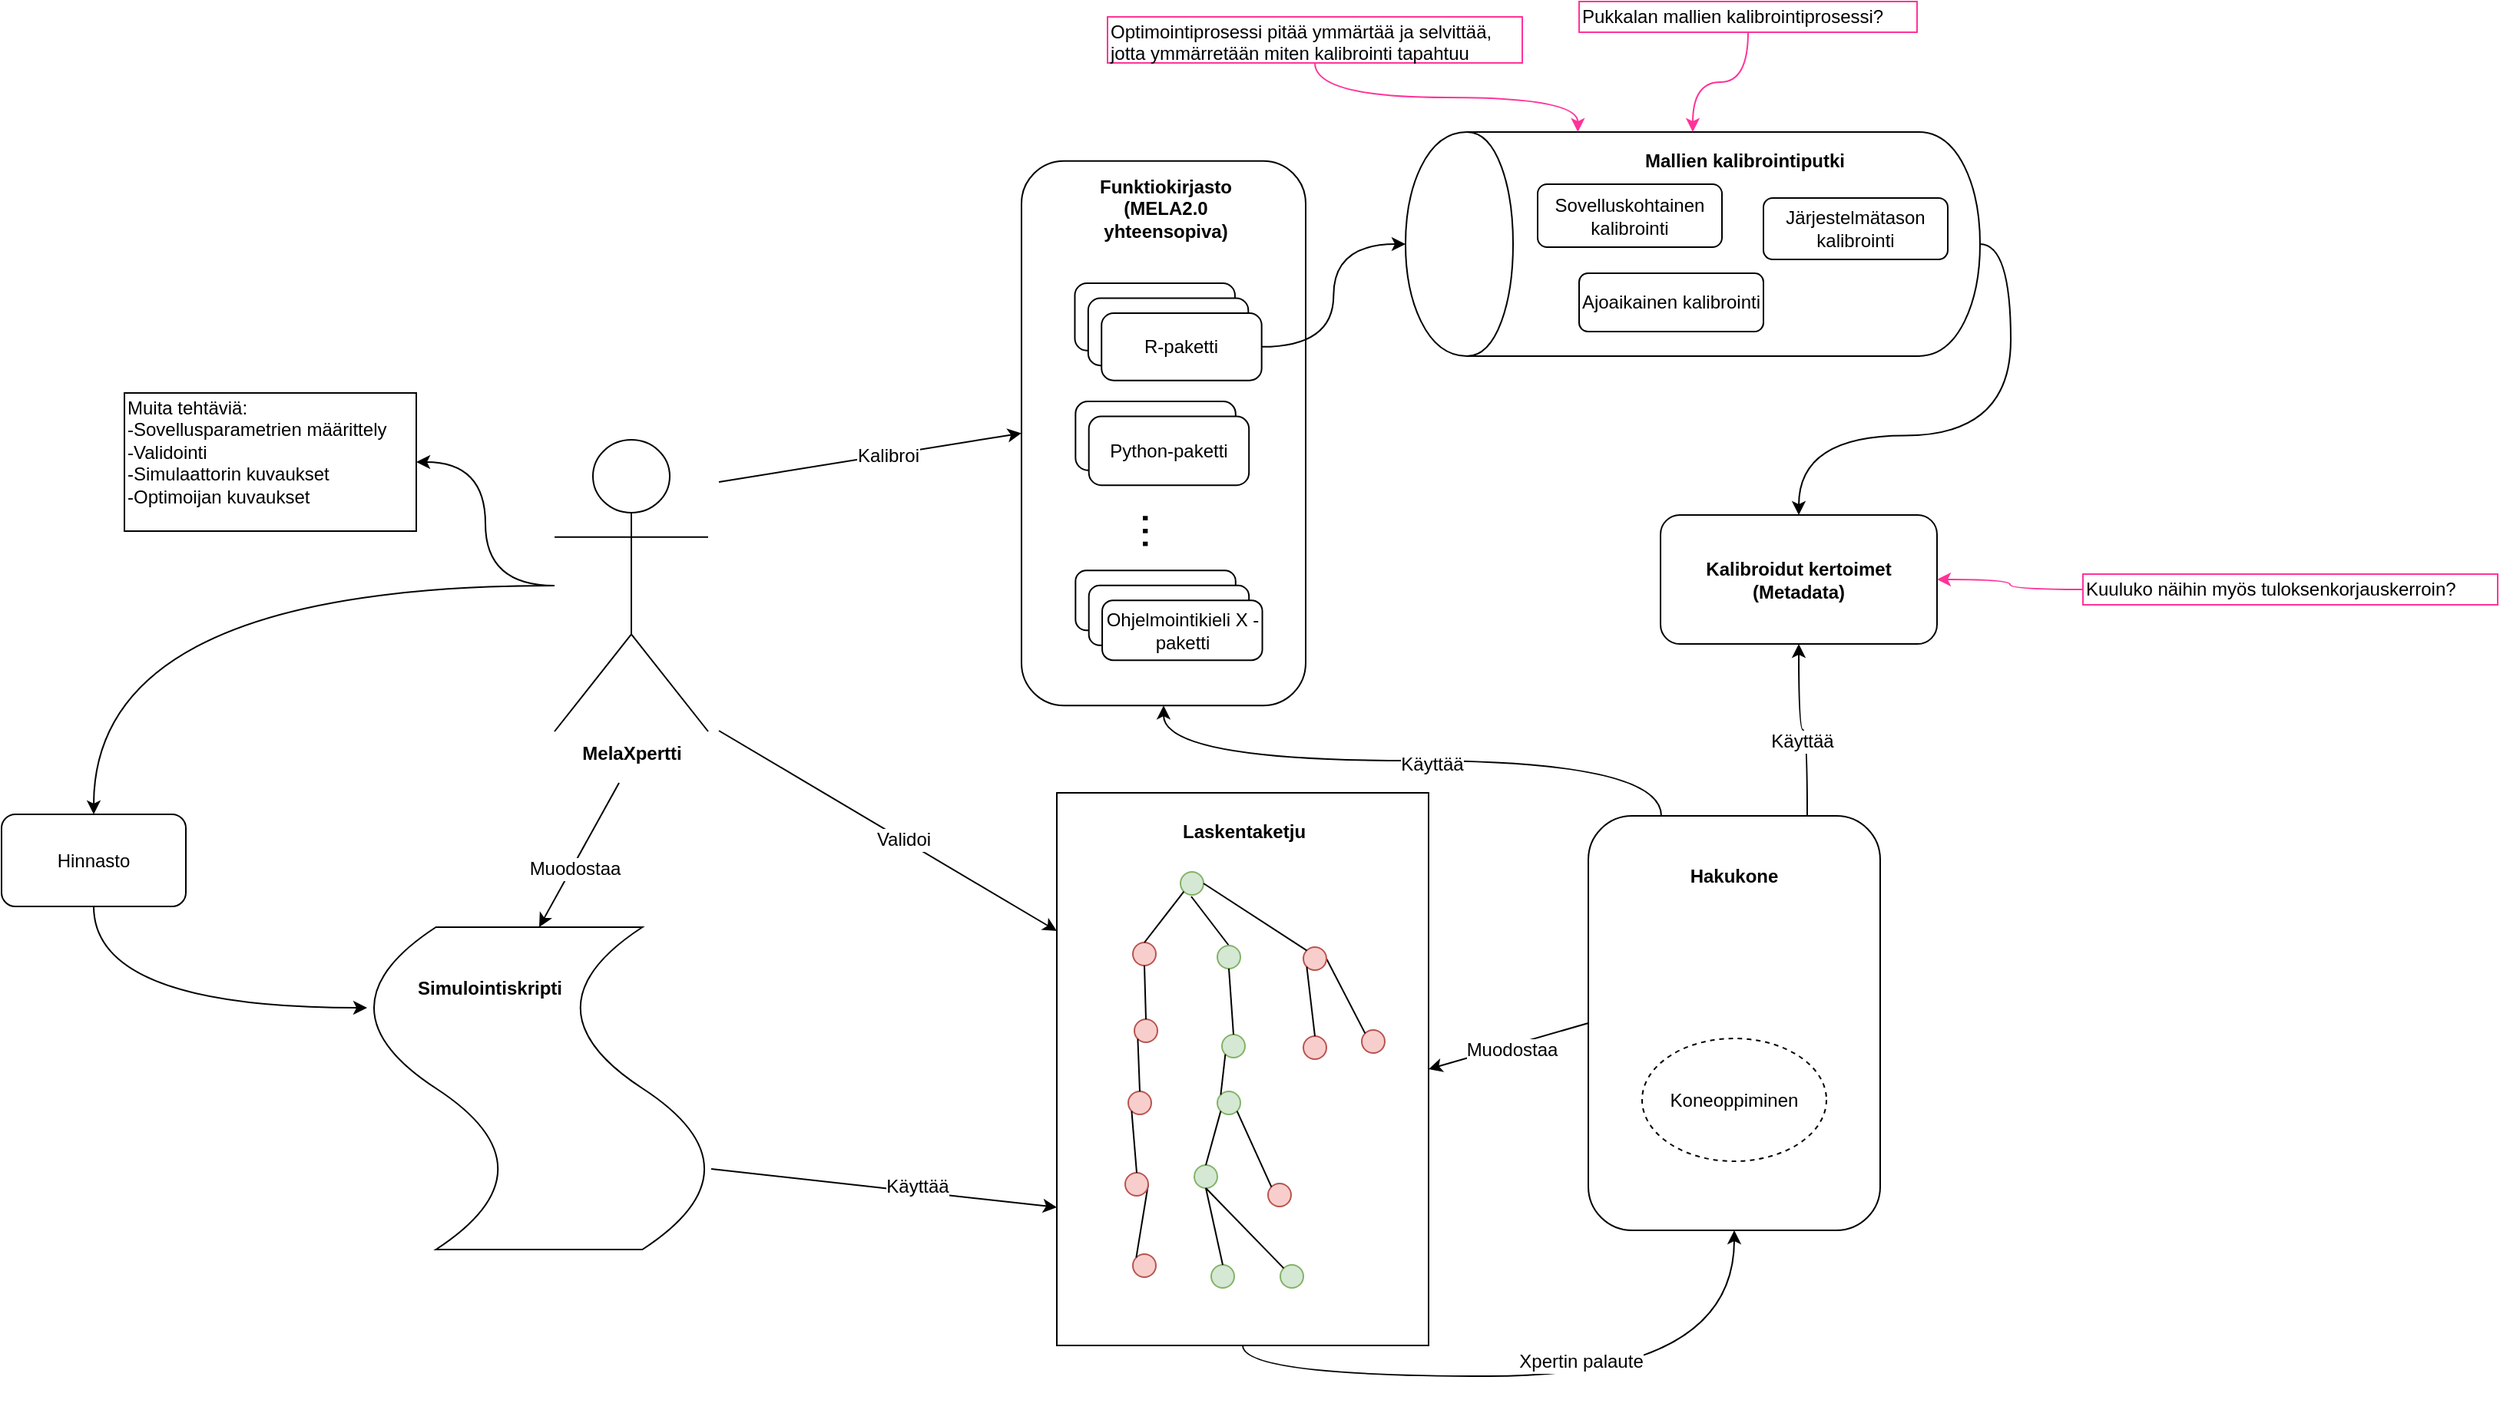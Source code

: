 <mxfile version="11.1.4"><diagram id="NhumwEL3sqTYYDqm3DOX" name="Page-1"><mxGraphModel dx="1422" dy="793" grid="1" gridSize="10" guides="1" tooltips="1" connect="1" arrows="1" fold="1" page="1" pageScale="1" pageWidth="827" pageHeight="1169" math="0" shadow="0"><root><mxCell id="0"/><mxCell id="1" parent="0"/><mxCell id="gty1YbFVAu8HQHUzo5GU-86" value="" style="group;fillColor=#ffffff;fontStyle=1" vertex="1" connectable="0" parent="1"><mxGeometry x="1590" y="1233.5" width="180" height="84" as="geometry"/></mxCell><mxCell id="gty1YbFVAu8HQHUzo5GU-87" value="&lt;div&gt;&lt;b&gt;Kalibroidut kertoimet&lt;/b&gt;&lt;/div&gt;&lt;div&gt;&lt;b&gt;(Metadata)&lt;br&gt;&lt;/b&gt;&lt;/div&gt;" style="rounded=1;whiteSpace=wrap;html=1;fillColor=none;fontSize=12;" vertex="1" parent="gty1YbFVAu8HQHUzo5GU-86"><mxGeometry width="180" height="84" as="geometry"/></mxCell><mxCell id="gty1YbFVAu8HQHUzo5GU-88" style="edgeStyle=none;rounded=0;orthogonalLoop=1;jettySize=auto;html=1;entryX=0;entryY=0.25;entryDx=0;entryDy=0;endArrow=classic;endFill=1;fontSize=12;exitX=1;exitY=1;exitDx=0;exitDy=0;" edge="1" parent="1" target="gty1YbFVAu8HQHUzo5GU-131"><mxGeometry relative="1" as="geometry"><mxPoint x="977" y="1374" as="sourcePoint"/></mxGeometry></mxCell><mxCell id="gty1YbFVAu8HQHUzo5GU-89" value="&lt;div style=&quot;font-size: 12px;&quot;&gt;Validoi&lt;/div&gt;" style="text;html=1;resizable=0;points=[];align=center;verticalAlign=middle;labelBackgroundColor=#ffffff;fontSize=12;" vertex="1" connectable="0" parent="gty1YbFVAu8HQHUzo5GU-88"><mxGeometry x="0.088" relative="1" as="geometry"><mxPoint as="offset"/></mxGeometry></mxCell><mxCell id="gty1YbFVAu8HQHUzo5GU-90" style="edgeStyle=none;rounded=0;orthogonalLoop=1;jettySize=auto;html=1;entryX=0;entryY=0.5;entryDx=0;entryDy=0;entryPerimeter=0;endArrow=classic;endFill=1;fontSize=12;exitX=0.45;exitY=1.004;exitDx=0;exitDy=0;exitPerimeter=0;" edge="1" parent="1" target="gty1YbFVAu8HQHUzo5GU-117"><mxGeometry relative="1" as="geometry"><mxPoint x="912" y="1408" as="sourcePoint"/></mxGeometry></mxCell><mxCell id="gty1YbFVAu8HQHUzo5GU-91" value="Muodostaa" style="text;html=1;resizable=0;points=[];align=center;verticalAlign=middle;labelBackgroundColor=#ffffff;fontSize=12;" vertex="1" connectable="0" parent="gty1YbFVAu8HQHUzo5GU-90"><mxGeometry x="0.244" y="-1" relative="1" as="geometry"><mxPoint x="-7.5" y="172.5" as="offset"/></mxGeometry></mxCell><mxCell id="gty1YbFVAu8HQHUzo5GU-92" value="Muodostaa" style="text;html=1;resizable=0;points=[];align=center;verticalAlign=middle;labelBackgroundColor=#ffffff;fontSize=12;" vertex="1" connectable="0" parent="gty1YbFVAu8HQHUzo5GU-90"><mxGeometry x="0.176" y="1" relative="1" as="geometry"><mxPoint as="offset"/></mxGeometry></mxCell><mxCell id="gty1YbFVAu8HQHUzo5GU-93" style="rounded=0;orthogonalLoop=1;jettySize=auto;html=1;entryX=0;entryY=0.5;entryDx=0;entryDy=0;strokeColor=#000000;fontSize=12;exitX=1;exitY=0;exitDx=0;exitDy=0;" edge="1" parent="1" target="gty1YbFVAu8HQHUzo5GU-104"><mxGeometry relative="1" as="geometry"><mxPoint x="977" y="1212" as="sourcePoint"/></mxGeometry></mxCell><mxCell id="gty1YbFVAu8HQHUzo5GU-94" value="Kalibroi" style="text;html=1;resizable=0;points=[];align=center;verticalAlign=middle;labelBackgroundColor=#ffffff;fontSize=12;" vertex="1" connectable="0" parent="gty1YbFVAu8HQHUzo5GU-93"><mxGeometry x="0.115" relative="1" as="geometry"><mxPoint as="offset"/></mxGeometry></mxCell><mxCell id="gty1YbFVAu8HQHUzo5GU-95" style="edgeStyle=orthogonalEdgeStyle;curved=1;rounded=0;orthogonalLoop=1;jettySize=auto;html=1;entryX=0.5;entryY=0;entryDx=0;entryDy=0;strokeColor=#000000;" edge="1" parent="1" source="gty1YbFVAu8HQHUzo5GU-97" target="gty1YbFVAu8HQHUzo5GU-178"><mxGeometry relative="1" as="geometry"/></mxCell><mxCell id="gty1YbFVAu8HQHUzo5GU-96" style="edgeStyle=orthogonalEdgeStyle;curved=1;rounded=0;orthogonalLoop=1;jettySize=auto;html=1;strokeColor=#000000;" edge="1" parent="1" source="gty1YbFVAu8HQHUzo5GU-97" target="gty1YbFVAu8HQHUzo5GU-179"><mxGeometry relative="1" as="geometry"/></mxCell><mxCell id="gty1YbFVAu8HQHUzo5GU-97" value="MelaXpertti" style="shape=umlActor;verticalLabelPosition=bottom;labelBackgroundColor=#ffffff;verticalAlign=top;html=1;outlineConnect=0;fontSize=12;fontStyle=1" vertex="1" parent="1"><mxGeometry x="870" y="1184.5" width="100" height="190" as="geometry"/></mxCell><mxCell id="gty1YbFVAu8HQHUzo5GU-98" style="edgeStyle=none;rounded=0;orthogonalLoop=1;jettySize=auto;html=1;exitX=0;exitY=0.5;exitDx=0;exitDy=0;entryX=1;entryY=0.5;entryDx=0;entryDy=0;endArrow=classic;endFill=1;fontSize=12;" edge="1" parent="1" source="gty1YbFVAu8HQHUzo5GU-125" target="gty1YbFVAu8HQHUzo5GU-131"><mxGeometry relative="1" as="geometry"/></mxCell><mxCell id="gty1YbFVAu8HQHUzo5GU-99" value="Muodostaa" style="text;html=1;resizable=0;points=[];align=center;verticalAlign=middle;labelBackgroundColor=#ffffff;fontSize=12;" vertex="1" connectable="0" parent="gty1YbFVAu8HQHUzo5GU-98"><mxGeometry x="0.248" y="-2" relative="1" as="geometry"><mxPoint x="15" as="offset"/></mxGeometry></mxCell><mxCell id="gty1YbFVAu8HQHUzo5GU-100" style="rounded=0;orthogonalLoop=1;jettySize=auto;html=1;exitX=0.75;exitY=0;exitDx=0;exitDy=0;exitPerimeter=0;entryX=0;entryY=0.75;entryDx=0;entryDy=0;fontSize=12;" edge="1" parent="1" source="gty1YbFVAu8HQHUzo5GU-117" target="gty1YbFVAu8HQHUzo5GU-131"><mxGeometry relative="1" as="geometry"><mxPoint x="1045.5" y="1828.5" as="sourcePoint"/></mxGeometry></mxCell><mxCell id="gty1YbFVAu8HQHUzo5GU-101" value="&lt;font style=&quot;font-size: 12px;&quot;&gt;Käyttää&lt;/font&gt;" style="text;html=1;resizable=0;points=[];align=center;verticalAlign=middle;labelBackgroundColor=#ffffff;fontSize=12;" vertex="1" connectable="0" parent="gty1YbFVAu8HQHUzo5GU-100"><mxGeometry x="0.182" y="4" relative="1" as="geometry"><mxPoint as="offset"/></mxGeometry></mxCell><mxCell id="gty1YbFVAu8HQHUzo5GU-102" value="" style="group" vertex="1" connectable="0" parent="1"><mxGeometry x="1092" y="1003" width="267" height="370" as="geometry"/></mxCell><mxCell id="gty1YbFVAu8HQHUzo5GU-103" value="" style="group;fillColor=#ffffff;" vertex="1" connectable="0" parent="gty1YbFVAu8HQHUzo5GU-102"><mxGeometry x="81.983" y="-10.165" width="185.017" height="354.753" as="geometry"/></mxCell><mxCell id="gty1YbFVAu8HQHUzo5GU-104" value="" style="rounded=1;whiteSpace=wrap;html=1;fillColor=none;" vertex="1" parent="gty1YbFVAu8HQHUzo5GU-103"><mxGeometry y="10" width="185.017" height="354.753" as="geometry"/></mxCell><mxCell id="gty1YbFVAu8HQHUzo5GU-105" value="&lt;div&gt;Funktiokirjasto&lt;/div&gt;&lt;div&gt;(MELA2.0 yhteensopiva)&lt;br&gt;&lt;/div&gt;" style="text;html=1;strokeColor=none;fillColor=none;align=center;verticalAlign=middle;whiteSpace=wrap;rounded=0;fontStyle=1" vertex="1" parent="gty1YbFVAu8HQHUzo5GU-103"><mxGeometry x="29.099" y="31.187" width="130.293" height="19.492" as="geometry"/></mxCell><mxCell id="gty1YbFVAu8HQHUzo5GU-106" value="&lt;div&gt;Python-paketti&lt;/div&gt;" style="rounded=1;whiteSpace=wrap;html=1;arcSize=18;" vertex="1" parent="gty1YbFVAu8HQHUzo5GU-103"><mxGeometry x="35.179" y="166.656" width="104.235" height="44.831" as="geometry"/></mxCell><mxCell id="gty1YbFVAu8HQHUzo5GU-107" value="&lt;div&gt;R-paketti&lt;/div&gt;" style="rounded=1;whiteSpace=wrap;html=1;arcSize=18;" vertex="1" parent="gty1YbFVAu8HQHUzo5GU-103"><mxGeometry x="34.745" y="89.663" width="104.235" height="43.857" as="geometry"/></mxCell><mxCell id="gty1YbFVAu8HQHUzo5GU-108" value="&lt;div&gt;Kieli_X-paketti&lt;/div&gt;" style="rounded=1;whiteSpace=wrap;html=1;arcSize=18;" vertex="1" parent="gty1YbFVAu8HQHUzo5GU-103"><mxGeometry x="35.179" y="276.785" width="104.235" height="38.984" as="geometry"/></mxCell><mxCell id="gty1YbFVAu8HQHUzo5GU-109" value="&lt;font style=&quot;font-size: 30px&quot;&gt;...&lt;/font&gt;" style="text;html=1;strokeColor=none;fillColor=none;align=center;verticalAlign=middle;whiteSpace=wrap;rounded=0;rotation=90;" vertex="1" parent="gty1YbFVAu8HQHUzo5GU-103"><mxGeometry x="72.53" y="240.725" width="34.745" height="19.492" as="geometry"/></mxCell><mxCell id="gty1YbFVAu8HQHUzo5GU-110" value="&lt;div&gt;R-paketti&lt;/div&gt;" style="rounded=1;whiteSpace=wrap;html=1;arcSize=18;" vertex="1" parent="gty1YbFVAu8HQHUzo5GU-103"><mxGeometry x="43.431" y="99.409" width="104.235" height="43.857" as="geometry"/></mxCell><mxCell id="gty1YbFVAu8HQHUzo5GU-111" value="&lt;div&gt;R-paketti&lt;/div&gt;" style="rounded=1;whiteSpace=wrap;html=1;arcSize=18;" vertex="1" parent="gty1YbFVAu8HQHUzo5GU-103"><mxGeometry x="52.117" y="109.155" width="104.235" height="43.857" as="geometry"/></mxCell><mxCell id="gty1YbFVAu8HQHUzo5GU-112" value="&lt;div&gt;Kieli_X-paketti&lt;/div&gt;" style="rounded=1;whiteSpace=wrap;html=1;arcSize=18;" vertex="1" parent="gty1YbFVAu8HQHUzo5GU-103"><mxGeometry x="43.865" y="286.531" width="104.235" height="38.984" as="geometry"/></mxCell><mxCell id="gty1YbFVAu8HQHUzo5GU-113" value="&lt;div&gt;Ohjelmointikieli X -paketti&lt;/div&gt;" style="rounded=1;whiteSpace=wrap;html=1;arcSize=18;" vertex="1" parent="gty1YbFVAu8HQHUzo5GU-103"><mxGeometry x="52.552" y="296.277" width="104.235" height="38.984" as="geometry"/></mxCell><mxCell id="gty1YbFVAu8HQHUzo5GU-114" value="&lt;div&gt;Python-paketti&lt;/div&gt;" style="rounded=1;whiteSpace=wrap;html=1;arcSize=18;" vertex="1" parent="gty1YbFVAu8HQHUzo5GU-103"><mxGeometry x="43.865" y="176.402" width="104.235" height="44.831" as="geometry"/></mxCell><mxCell id="gty1YbFVAu8HQHUzo5GU-115" value="" style="group" vertex="1" connectable="0" parent="1"><mxGeometry x="755" y="1495" width="210" height="224" as="geometry"/></mxCell><mxCell id="gty1YbFVAu8HQHUzo5GU-116" value="" style="group;fontSize=12;" vertex="1" connectable="0" parent="gty1YbFVAu8HQHUzo5GU-115"><mxGeometry width="210" height="224" as="geometry"/></mxCell><mxCell id="gty1YbFVAu8HQHUzo5GU-117" value="" style="shape=tape;whiteSpace=wrap;html=1;strokeWidth=1;fillColor=#ffffff;gradientColor=none;fontSize=12;rotation=90;" vertex="1" parent="gty1YbFVAu8HQHUzo5GU-116"><mxGeometry width="210" height="224" as="geometry"/></mxCell><mxCell id="gty1YbFVAu8HQHUzo5GU-118" value="Simulointiskripti" style="text;html=1;strokeColor=none;fillColor=none;align=center;verticalAlign=middle;whiteSpace=wrap;rounded=0;fontSize=12;fontStyle=1" vertex="1" parent="gty1YbFVAu8HQHUzo5GU-116"><mxGeometry x="53" y="37" width="40" height="20" as="geometry"/></mxCell><mxCell id="gty1YbFVAu8HQHUzo5GU-119" style="edgeStyle=orthogonalEdgeStyle;curved=1;rounded=0;orthogonalLoop=1;jettySize=auto;html=1;exitX=0.75;exitY=0;exitDx=0;exitDy=0;strokeColor=#000000;fontSize=12;" edge="1" parent="1" source="gty1YbFVAu8HQHUzo5GU-125" target="gty1YbFVAu8HQHUzo5GU-87"><mxGeometry relative="1" as="geometry"/></mxCell><mxCell id="gty1YbFVAu8HQHUzo5GU-120" value="Käyttää" style="text;html=1;resizable=0;points=[];align=center;verticalAlign=middle;labelBackgroundColor=#ffffff;fontSize=12;" vertex="1" connectable="0" parent="gty1YbFVAu8HQHUzo5GU-119"><mxGeometry x="-0.169" y="4" relative="1" as="geometry"><mxPoint as="offset"/></mxGeometry></mxCell><mxCell id="gty1YbFVAu8HQHUzo5GU-121" style="edgeStyle=orthogonalEdgeStyle;curved=1;rounded=0;orthogonalLoop=1;jettySize=auto;html=1;exitX=0.25;exitY=0;exitDx=0;exitDy=0;strokeColor=#000000;fontSize=12;" edge="1" parent="1" source="gty1YbFVAu8HQHUzo5GU-125" target="gty1YbFVAu8HQHUzo5GU-104"><mxGeometry relative="1" as="geometry"/></mxCell><mxCell id="gty1YbFVAu8HQHUzo5GU-122" value="Käyttää" style="text;html=1;resizable=0;points=[];align=center;verticalAlign=middle;labelBackgroundColor=#ffffff;fontSize=12;" vertex="1" connectable="0" parent="gty1YbFVAu8HQHUzo5GU-121"><mxGeometry x="-0.062" y="2" relative="1" as="geometry"><mxPoint as="offset"/></mxGeometry></mxCell><mxCell id="gty1YbFVAu8HQHUzo5GU-123" value="" style="group" vertex="1" connectable="0" parent="1"><mxGeometry x="1543" y="1429.5" width="190" height="270" as="geometry"/></mxCell><mxCell id="gty1YbFVAu8HQHUzo5GU-124" value="" style="group" vertex="1" connectable="0" parent="gty1YbFVAu8HQHUzo5GU-123"><mxGeometry width="190" height="270" as="geometry"/></mxCell><mxCell id="gty1YbFVAu8HQHUzo5GU-125" value="" style="rounded=1;whiteSpace=wrap;html=1;strokeWidth=1;fontSize=12;" vertex="1" parent="gty1YbFVAu8HQHUzo5GU-124"><mxGeometry width="190" height="270" as="geometry"/></mxCell><mxCell id="gty1YbFVAu8HQHUzo5GU-126" value="&lt;b style=&quot;font-size: 12px;&quot;&gt;Hakukone&lt;/b&gt;" style="text;html=1;strokeColor=none;fillColor=none;align=center;verticalAlign=middle;whiteSpace=wrap;rounded=0;fontSize=12;" vertex="1" parent="gty1YbFVAu8HQHUzo5GU-124"><mxGeometry x="75" y="29" width="40" height="20" as="geometry"/></mxCell><mxCell id="gty1YbFVAu8HQHUzo5GU-127" value="Koneoppiminen" style="ellipse;whiteSpace=wrap;html=1;strokeWidth=1;fillColor=#ffffff;gradientColor=none;fontSize=12;dashed=1;" vertex="1" parent="gty1YbFVAu8HQHUzo5GU-124"><mxGeometry x="35" y="145" width="120" height="80" as="geometry"/></mxCell><mxCell id="gty1YbFVAu8HQHUzo5GU-128" style="edgeStyle=orthogonalEdgeStyle;curved=1;rounded=0;orthogonalLoop=1;jettySize=auto;html=1;exitX=0.5;exitY=1;exitDx=0;exitDy=0;entryX=0.5;entryY=1;entryDx=0;entryDy=0;strokeColor=#000000;fontSize=32;" edge="1" parent="1" source="gty1YbFVAu8HQHUzo5GU-131" target="gty1YbFVAu8HQHUzo5GU-125"><mxGeometry relative="1" as="geometry"/></mxCell><mxCell id="gty1YbFVAu8HQHUzo5GU-129" value="Xpertin palaute" style="text;html=1;resizable=0;points=[];align=center;verticalAlign=middle;labelBackgroundColor=#ffffff;fontSize=12;" vertex="1" connectable="0" parent="gty1YbFVAu8HQHUzo5GU-128"><mxGeometry x="0.102" y="10" relative="1" as="geometry"><mxPoint as="offset"/></mxGeometry></mxCell><mxCell id="gty1YbFVAu8HQHUzo5GU-130" value="" style="group;fontSize=12;" vertex="1" connectable="0" parent="1"><mxGeometry x="1197" y="1414.5" width="242" height="403" as="geometry"/></mxCell><mxCell id="gty1YbFVAu8HQHUzo5GU-131" value="" style="rounded=0;whiteSpace=wrap;html=1;strokeWidth=1;fillColor=#ffffff;gradientColor=none;fontSize=12;" vertex="1" parent="gty1YbFVAu8HQHUzo5GU-130"><mxGeometry width="242" height="360" as="geometry"/></mxCell><mxCell id="gty1YbFVAu8HQHUzo5GU-132" value="" style="group;rotation=0;fontSize=12;" vertex="1" connectable="0" parent="gty1YbFVAu8HQHUzo5GU-130"><mxGeometry x="44.5" y="51.5" width="169.5" height="271" as="geometry"/></mxCell><mxCell id="gty1YbFVAu8HQHUzo5GU-133" value="" style="group;rotation=0;fontSize=12;" vertex="1" connectable="0" parent="gty1YbFVAu8HQHUzo5GU-132"><mxGeometry width="169.5" height="271" as="geometry"/></mxCell><mxCell id="gty1YbFVAu8HQHUzo5GU-134" value="" style="group;rotation=0;fontSize=12;" vertex="1" connectable="0" parent="gty1YbFVAu8HQHUzo5GU-133"><mxGeometry width="169.5" height="271" as="geometry"/></mxCell><mxCell id="gty1YbFVAu8HQHUzo5GU-135" style="edgeStyle=none;rounded=0;orthogonalLoop=1;jettySize=auto;html=1;entryX=0.5;entryY=0;entryDx=0;entryDy=0;endArrow=none;endFill=0;fontSize=12;" edge="1" parent="gty1YbFVAu8HQHUzo5GU-134" target="gty1YbFVAu8HQHUzo5GU-139"><mxGeometry relative="1" as="geometry"><mxPoint x="43" y="16" as="sourcePoint"/></mxGeometry></mxCell><mxCell id="gty1YbFVAu8HQHUzo5GU-136" value="" style="ellipse;whiteSpace=wrap;html=1;aspect=fixed;strokeWidth=1;fillColor=#d5e8d4;fontSize=12;rotation=0;strokeColor=#82b366;" vertex="1" parent="gty1YbFVAu8HQHUzo5GU-134"><mxGeometry x="36" width="15" height="15" as="geometry"/></mxCell><mxCell id="gty1YbFVAu8HQHUzo5GU-137" value="" style="ellipse;whiteSpace=wrap;html=1;aspect=fixed;strokeWidth=1;fillColor=#f8cecc;fontSize=12;rotation=0;strokeColor=#b85450;" vertex="1" parent="gty1YbFVAu8HQHUzo5GU-134"><mxGeometry x="5" y="46" width="15" height="15" as="geometry"/></mxCell><mxCell id="gty1YbFVAu8HQHUzo5GU-138" style="edgeStyle=none;rounded=0;orthogonalLoop=1;jettySize=auto;html=1;exitX=0;exitY=1;exitDx=0;exitDy=0;entryX=0.5;entryY=0;entryDx=0;entryDy=0;endArrow=none;endFill=0;fontSize=12;" edge="1" parent="gty1YbFVAu8HQHUzo5GU-134" source="gty1YbFVAu8HQHUzo5GU-136" target="gty1YbFVAu8HQHUzo5GU-137"><mxGeometry relative="1" as="geometry"/></mxCell><mxCell id="gty1YbFVAu8HQHUzo5GU-139" value="" style="ellipse;whiteSpace=wrap;html=1;aspect=fixed;strokeWidth=1;fillColor=#d5e8d4;fontSize=12;rotation=0;strokeColor=#82b366;" vertex="1" parent="gty1YbFVAu8HQHUzo5GU-134"><mxGeometry x="60" y="48" width="15" height="15" as="geometry"/></mxCell><mxCell id="gty1YbFVAu8HQHUzo5GU-140" value="" style="ellipse;whiteSpace=wrap;html=1;aspect=fixed;strokeWidth=1;fillColor=#f8cecc;fontSize=12;rotation=0;strokeColor=#b85450;" vertex="1" parent="gty1YbFVAu8HQHUzo5GU-134"><mxGeometry x="6" y="96" width="15" height="15" as="geometry"/></mxCell><mxCell id="gty1YbFVAu8HQHUzo5GU-141" style="edgeStyle=none;rounded=0;orthogonalLoop=1;jettySize=auto;html=1;exitX=0.5;exitY=1;exitDx=0;exitDy=0;entryX=0.5;entryY=0;entryDx=0;entryDy=0;endArrow=none;endFill=0;fontSize=12;" edge="1" parent="gty1YbFVAu8HQHUzo5GU-134" source="gty1YbFVAu8HQHUzo5GU-137" target="gty1YbFVAu8HQHUzo5GU-140"><mxGeometry relative="1" as="geometry"/></mxCell><mxCell id="gty1YbFVAu8HQHUzo5GU-142" value="" style="ellipse;whiteSpace=wrap;html=1;aspect=fixed;strokeWidth=1;fillColor=#d5e8d4;fontSize=12;rotation=0;strokeColor=#82b366;" vertex="1" parent="gty1YbFVAu8HQHUzo5GU-134"><mxGeometry x="63" y="106" width="15" height="15" as="geometry"/></mxCell><mxCell id="gty1YbFVAu8HQHUzo5GU-143" style="edgeStyle=none;rounded=0;orthogonalLoop=1;jettySize=auto;html=1;exitX=0.5;exitY=1;exitDx=0;exitDy=0;entryX=0.5;entryY=0;entryDx=0;entryDy=0;endArrow=none;endFill=0;fontSize=12;" edge="1" parent="gty1YbFVAu8HQHUzo5GU-134" source="gty1YbFVAu8HQHUzo5GU-139" target="gty1YbFVAu8HQHUzo5GU-142"><mxGeometry relative="1" as="geometry"/></mxCell><mxCell id="gty1YbFVAu8HQHUzo5GU-144" value="" style="ellipse;whiteSpace=wrap;html=1;aspect=fixed;strokeWidth=1;fillColor=#f8cecc;fontSize=12;rotation=0;strokeColor=#b85450;" vertex="1" parent="gty1YbFVAu8HQHUzo5GU-134"><mxGeometry x="2" y="143" width="15" height="15" as="geometry"/></mxCell><mxCell id="gty1YbFVAu8HQHUzo5GU-145" style="edgeStyle=none;rounded=0;orthogonalLoop=1;jettySize=auto;html=1;exitX=0;exitY=1;exitDx=0;exitDy=0;entryX=0.5;entryY=0;entryDx=0;entryDy=0;endArrow=none;endFill=0;fontSize=12;" edge="1" parent="gty1YbFVAu8HQHUzo5GU-134" source="gty1YbFVAu8HQHUzo5GU-140" target="gty1YbFVAu8HQHUzo5GU-144"><mxGeometry relative="1" as="geometry"/></mxCell><mxCell id="gty1YbFVAu8HQHUzo5GU-146" value="" style="ellipse;whiteSpace=wrap;html=1;aspect=fixed;strokeWidth=1;fillColor=#d5e8d4;fontSize=12;rotation=0;strokeColor=#82b366;" vertex="1" parent="gty1YbFVAu8HQHUzo5GU-134"><mxGeometry x="60" y="143" width="15" height="15" as="geometry"/></mxCell><mxCell id="gty1YbFVAu8HQHUzo5GU-147" style="edgeStyle=none;rounded=0;orthogonalLoop=1;jettySize=auto;html=1;exitX=0;exitY=1;exitDx=0;exitDy=0;endArrow=none;endFill=0;fontSize=12;entryX=0;entryY=0;entryDx=0;entryDy=0;" edge="1" parent="gty1YbFVAu8HQHUzo5GU-134" source="gty1YbFVAu8HQHUzo5GU-142" target="gty1YbFVAu8HQHUzo5GU-146"><mxGeometry relative="1" as="geometry"><mxPoint x="65" y="139" as="targetPoint"/></mxGeometry></mxCell><mxCell id="gty1YbFVAu8HQHUzo5GU-148" value="" style="ellipse;whiteSpace=wrap;html=1;aspect=fixed;strokeWidth=1;fillColor=#d5e8d4;fontSize=12;rotation=0;strokeColor=#82b366;" vertex="1" parent="gty1YbFVAu8HQHUzo5GU-134"><mxGeometry x="45" y="191" width="15" height="15" as="geometry"/></mxCell><mxCell id="gty1YbFVAu8HQHUzo5GU-149" style="edgeStyle=none;rounded=0;orthogonalLoop=1;jettySize=auto;html=1;exitX=0;exitY=1;exitDx=0;exitDy=0;entryX=0.5;entryY=0;entryDx=0;entryDy=0;endArrow=none;endFill=0;fontSize=12;" edge="1" parent="gty1YbFVAu8HQHUzo5GU-134" source="gty1YbFVAu8HQHUzo5GU-146" target="gty1YbFVAu8HQHUzo5GU-148"><mxGeometry relative="1" as="geometry"/></mxCell><mxCell id="gty1YbFVAu8HQHUzo5GU-150" value="" style="ellipse;whiteSpace=wrap;html=1;aspect=fixed;strokeWidth=1;fillColor=#f8cecc;fontSize=12;rotation=0;strokeColor=#b85450;" vertex="1" parent="gty1YbFVAu8HQHUzo5GU-134"><mxGeometry x="93" y="203" width="15" height="15" as="geometry"/></mxCell><mxCell id="gty1YbFVAu8HQHUzo5GU-151" style="edgeStyle=none;rounded=0;orthogonalLoop=1;jettySize=auto;html=1;exitX=1;exitY=1;exitDx=0;exitDy=0;entryX=0;entryY=0;entryDx=0;entryDy=0;endArrow=none;endFill=0;fontSize=12;" edge="1" parent="gty1YbFVAu8HQHUzo5GU-134" source="gty1YbFVAu8HQHUzo5GU-146" target="gty1YbFVAu8HQHUzo5GU-150"><mxGeometry relative="1" as="geometry"/></mxCell><mxCell id="gty1YbFVAu8HQHUzo5GU-152" value="" style="ellipse;whiteSpace=wrap;html=1;aspect=fixed;strokeWidth=1;fillColor=#f8cecc;fontSize=12;rotation=0;strokeColor=#b85450;" vertex="1" parent="gty1YbFVAu8HQHUzo5GU-134"><mxGeometry x="154" y="103" width="15" height="15" as="geometry"/></mxCell><mxCell id="gty1YbFVAu8HQHUzo5GU-153" style="edgeStyle=none;rounded=0;orthogonalLoop=1;jettySize=auto;html=1;exitX=1;exitY=0.5;exitDx=0;exitDy=0;entryX=0;entryY=0;entryDx=0;entryDy=0;endArrow=none;endFill=0;fontSize=12;" edge="1" parent="gty1YbFVAu8HQHUzo5GU-134" source="gty1YbFVAu8HQHUzo5GU-154" target="gty1YbFVAu8HQHUzo5GU-152"><mxGeometry relative="1" as="geometry"/></mxCell><mxCell id="gty1YbFVAu8HQHUzo5GU-154" value="" style="ellipse;whiteSpace=wrap;html=1;aspect=fixed;strokeWidth=1;fillColor=#f8cecc;fontSize=12;rotation=0;strokeColor=#b85450;" vertex="1" parent="gty1YbFVAu8HQHUzo5GU-134"><mxGeometry x="116" y="49" width="15" height="15" as="geometry"/></mxCell><mxCell id="gty1YbFVAu8HQHUzo5GU-155" style="edgeStyle=none;rounded=0;orthogonalLoop=1;jettySize=auto;html=1;exitX=1;exitY=0.5;exitDx=0;exitDy=0;entryX=0;entryY=0;entryDx=0;entryDy=0;endArrow=none;endFill=0;fontSize=12;" edge="1" parent="gty1YbFVAu8HQHUzo5GU-134" source="gty1YbFVAu8HQHUzo5GU-136" target="gty1YbFVAu8HQHUzo5GU-154"><mxGeometry relative="1" as="geometry"/></mxCell><mxCell id="gty1YbFVAu8HQHUzo5GU-156" value="" style="ellipse;whiteSpace=wrap;html=1;aspect=fixed;strokeWidth=1;fillColor=#f8cecc;fontSize=12;rotation=0;strokeColor=#b85450;" vertex="1" parent="gty1YbFVAu8HQHUzo5GU-134"><mxGeometry x="116" y="107" width="15" height="15" as="geometry"/></mxCell><mxCell id="gty1YbFVAu8HQHUzo5GU-157" style="edgeStyle=none;rounded=0;orthogonalLoop=1;jettySize=auto;html=1;exitX=0;exitY=1;exitDx=0;exitDy=0;entryX=0.5;entryY=0;entryDx=0;entryDy=0;endArrow=none;endFill=0;fontSize=12;" edge="1" parent="gty1YbFVAu8HQHUzo5GU-134" source="gty1YbFVAu8HQHUzo5GU-154" target="gty1YbFVAu8HQHUzo5GU-156"><mxGeometry relative="1" as="geometry"/></mxCell><mxCell id="gty1YbFVAu8HQHUzo5GU-158" value="" style="ellipse;whiteSpace=wrap;html=1;aspect=fixed;strokeWidth=1;fillColor=#f8cecc;fontSize=12;rotation=0;strokeColor=#b85450;" vertex="1" parent="gty1YbFVAu8HQHUzo5GU-134"><mxGeometry x="5" y="249" width="15" height="15" as="geometry"/></mxCell><mxCell id="gty1YbFVAu8HQHUzo5GU-159" value="" style="ellipse;whiteSpace=wrap;html=1;aspect=fixed;strokeWidth=1;fillColor=#d5e8d4;fontSize=12;rotation=0;strokeColor=#82b366;" vertex="1" parent="gty1YbFVAu8HQHUzo5GU-134"><mxGeometry x="56" y="256" width="15" height="15" as="geometry"/></mxCell><mxCell id="gty1YbFVAu8HQHUzo5GU-160" style="edgeStyle=none;rounded=0;orthogonalLoop=1;jettySize=auto;html=1;exitX=0.5;exitY=1;exitDx=0;exitDy=0;entryX=0.5;entryY=0;entryDx=0;entryDy=0;endArrow=none;endFill=0;fontSize=12;" edge="1" parent="gty1YbFVAu8HQHUzo5GU-134" source="gty1YbFVAu8HQHUzo5GU-148" target="gty1YbFVAu8HQHUzo5GU-159"><mxGeometry relative="1" as="geometry"/></mxCell><mxCell id="gty1YbFVAu8HQHUzo5GU-161" value="" style="ellipse;whiteSpace=wrap;html=1;aspect=fixed;strokeWidth=1;fillColor=#d5e8d4;fontSize=12;rotation=0;strokeColor=#82b366;" vertex="1" parent="gty1YbFVAu8HQHUzo5GU-134"><mxGeometry x="101" y="256" width="15" height="15" as="geometry"/></mxCell><mxCell id="gty1YbFVAu8HQHUzo5GU-162" style="edgeStyle=none;rounded=0;orthogonalLoop=1;jettySize=auto;html=1;exitX=0.5;exitY=1;exitDx=0;exitDy=0;entryX=0;entryY=0;entryDx=0;entryDy=0;endArrow=none;endFill=0;fontSize=12;" edge="1" parent="gty1YbFVAu8HQHUzo5GU-134" source="gty1YbFVAu8HQHUzo5GU-148" target="gty1YbFVAu8HQHUzo5GU-161"><mxGeometry relative="1" as="geometry"/></mxCell><mxCell id="gty1YbFVAu8HQHUzo5GU-163" style="edgeStyle=none;rounded=0;orthogonalLoop=1;jettySize=auto;html=1;exitX=1;exitY=0.5;exitDx=0;exitDy=0;entryX=0;entryY=0;entryDx=0;entryDy=0;endArrow=none;endFill=0;fontSize=12;" edge="1" parent="gty1YbFVAu8HQHUzo5GU-134" source="gty1YbFVAu8HQHUzo5GU-164" target="gty1YbFVAu8HQHUzo5GU-158"><mxGeometry relative="1" as="geometry"/></mxCell><mxCell id="gty1YbFVAu8HQHUzo5GU-164" value="" style="ellipse;whiteSpace=wrap;html=1;aspect=fixed;strokeWidth=1;fillColor=#f8cecc;fontSize=12;rotation=0;strokeColor=#b85450;" vertex="1" parent="gty1YbFVAu8HQHUzo5GU-134"><mxGeometry y="196" width="15" height="15" as="geometry"/></mxCell><mxCell id="gty1YbFVAu8HQHUzo5GU-165" style="edgeStyle=none;rounded=0;orthogonalLoop=1;jettySize=auto;html=1;exitX=0;exitY=1;exitDx=0;exitDy=0;entryX=0.5;entryY=0;entryDx=0;entryDy=0;endArrow=none;endFill=0;fontSize=12;" edge="1" parent="gty1YbFVAu8HQHUzo5GU-134" source="gty1YbFVAu8HQHUzo5GU-144" target="gty1YbFVAu8HQHUzo5GU-164"><mxGeometry relative="1" as="geometry"/></mxCell><mxCell id="gty1YbFVAu8HQHUzo5GU-166" value="Laskentaketju" style="text;html=1;strokeColor=none;fillColor=none;align=center;verticalAlign=middle;whiteSpace=wrap;rounded=0;fontSize=12;fontStyle=1" vertex="1" parent="gty1YbFVAu8HQHUzo5GU-130"><mxGeometry x="101.5" y="15.5" width="40" height="20" as="geometry"/></mxCell><mxCell id="gty1YbFVAu8HQHUzo5GU-167" style="edgeStyle=orthogonalEdgeStyle;curved=1;rounded=0;orthogonalLoop=1;jettySize=auto;html=1;exitX=1;exitY=0.5;exitDx=0;exitDy=0;entryX=0.5;entryY=0;entryDx=0;entryDy=0;" edge="1" parent="1" source="gty1YbFVAu8HQHUzo5GU-111" target="gty1YbFVAu8HQHUzo5GU-169"><mxGeometry relative="1" as="geometry"><mxPoint x="1503" y="1075" as="targetPoint"/></mxGeometry></mxCell><mxCell id="gty1YbFVAu8HQHUzo5GU-168" style="edgeStyle=orthogonalEdgeStyle;curved=1;rounded=0;orthogonalLoop=1;jettySize=auto;html=1;exitX=0.5;exitY=1;exitDx=0;exitDy=0;entryX=0.5;entryY=0;entryDx=0;entryDy=0;strokeColor=#000000;" edge="1" parent="1" source="gty1YbFVAu8HQHUzo5GU-169" target="gty1YbFVAu8HQHUzo5GU-87"><mxGeometry relative="1" as="geometry"/></mxCell><mxCell id="gty1YbFVAu8HQHUzo5GU-169" value="" style="shape=cylinder;whiteSpace=wrap;html=1;boundedLbl=1;backgroundOutline=1;fillColor=#ffffff;rotation=-90;" vertex="1" parent="1"><mxGeometry x="1538" y="870" width="146" height="374" as="geometry"/></mxCell><mxCell id="gty1YbFVAu8HQHUzo5GU-170" value="Mallien kalibrointiputki" style="text;html=1;resizable=0;points=[];autosize=1;align=left;verticalAlign=top;spacingTop=-4;fontStyle=1" vertex="1" parent="1"><mxGeometry x="1578" y="993" width="140" height="20" as="geometry"/></mxCell><mxCell id="gty1YbFVAu8HQHUzo5GU-171" style="edgeStyle=orthogonalEdgeStyle;curved=1;rounded=0;orthogonalLoop=1;jettySize=auto;html=1;entryX=1;entryY=0.5;entryDx=0;entryDy=0;strokeColor=#FF3399;" edge="1" parent="1" source="gty1YbFVAu8HQHUzo5GU-172" target="gty1YbFVAu8HQHUzo5GU-87"><mxGeometry relative="1" as="geometry"/></mxCell><mxCell id="gty1YbFVAu8HQHUzo5GU-172" value="Kuuluko näihin myös tuloksenkorjauskerroin?" style="text;html=1;resizable=0;points=[];autosize=1;align=left;verticalAlign=top;spacingTop=-4;strokeColor=#FF3399;" vertex="1" parent="1"><mxGeometry x="1865" y="1272" width="270" height="20" as="geometry"/></mxCell><mxCell id="gty1YbFVAu8HQHUzo5GU-173" style="edgeStyle=orthogonalEdgeStyle;curved=1;rounded=0;orthogonalLoop=1;jettySize=auto;html=1;strokeColor=#FF3399;" edge="1" parent="1" source="gty1YbFVAu8HQHUzo5GU-174" target="gty1YbFVAu8HQHUzo5GU-169"><mxGeometry relative="1" as="geometry"/></mxCell><mxCell id="gty1YbFVAu8HQHUzo5GU-174" value="Pukkalan mallien kalibrointiprosessi?" style="text;html=1;resizable=0;points=[];autosize=1;align=left;verticalAlign=top;spacingTop=-4;strokeColor=#FF3399;" vertex="1" parent="1"><mxGeometry x="1537" y="899" width="220" height="20" as="geometry"/></mxCell><mxCell id="gty1YbFVAu8HQHUzo5GU-175" style="edgeStyle=orthogonalEdgeStyle;curved=1;rounded=0;orthogonalLoop=1;jettySize=auto;html=1;entryX=1;entryY=0.3;entryDx=0;entryDy=0;strokeColor=#FF3399;" edge="1" parent="1" source="gty1YbFVAu8HQHUzo5GU-176" target="gty1YbFVAu8HQHUzo5GU-169"><mxGeometry relative="1" as="geometry"/></mxCell><mxCell id="gty1YbFVAu8HQHUzo5GU-176" value="&lt;div&gt;Optimointiprosessi pitää ymmärtää ja selvittää,&lt;/div&gt;&lt;div&gt;jotta ymmärretään miten kalibrointi tapahtuu&lt;br&gt;&lt;/div&gt;" style="text;html=1;resizable=0;points=[];autosize=1;align=left;verticalAlign=top;spacingTop=-4;fillColor=none;strokeColor=#FF3399;" vertex="1" parent="1"><mxGeometry x="1230" y="909" width="270" height="30" as="geometry"/></mxCell><mxCell id="gty1YbFVAu8HQHUzo5GU-177" style="edgeStyle=orthogonalEdgeStyle;curved=1;rounded=0;orthogonalLoop=1;jettySize=auto;html=1;exitX=0.5;exitY=1;exitDx=0;exitDy=0;entryX=0.25;entryY=1;entryDx=0;entryDy=0;entryPerimeter=0;strokeColor=#000000;" edge="1" parent="1" source="gty1YbFVAu8HQHUzo5GU-178" target="gty1YbFVAu8HQHUzo5GU-117"><mxGeometry relative="1" as="geometry"/></mxCell><mxCell id="gty1YbFVAu8HQHUzo5GU-178" value="Hinnasto" style="rounded=1;whiteSpace=wrap;html=1;strokeColor=#000000;fillColor=#ffffff;" vertex="1" parent="1"><mxGeometry x="510" y="1428.5" width="120" height="60" as="geometry"/></mxCell><mxCell id="gty1YbFVAu8HQHUzo5GU-179" value="&lt;div&gt;Muita tehtäviä:&lt;/div&gt;&lt;div&gt;-Sovellusparametrien määrittely&lt;/div&gt;&lt;div&gt;-Validointi&lt;/div&gt;&lt;div&gt;-Simulaattorin kuvaukset&lt;/div&gt;&lt;div&gt;-Optimoijan kuvaukset&lt;/div&gt;&lt;div&gt;&lt;br&gt;&lt;/div&gt;" style="text;html=1;resizable=0;points=[];autosize=1;align=left;verticalAlign=top;spacingTop=-4;strokeColor=#000000;" vertex="1" parent="1"><mxGeometry x="590" y="1154" width="190" height="90" as="geometry"/></mxCell><mxCell id="gty1YbFVAu8HQHUzo5GU-180" value="Järjestelmätason kalibrointi" style="rounded=1;whiteSpace=wrap;html=1;strokeColor=#000000;fillColor=#ffffff;" vertex="1" parent="1"><mxGeometry x="1657" y="1027" width="120" height="40" as="geometry"/></mxCell><mxCell id="gty1YbFVAu8HQHUzo5GU-181" value="Ajoaikainen kalibrointi" style="rounded=1;whiteSpace=wrap;html=1;strokeColor=#000000;fillColor=#ffffff;" vertex="1" parent="1"><mxGeometry x="1537" y="1076" width="120" height="38" as="geometry"/></mxCell><mxCell id="gty1YbFVAu8HQHUzo5GU-182" value="Sovelluskohtainen kalibrointi" style="rounded=1;whiteSpace=wrap;html=1;strokeColor=#000000;fillColor=#ffffff;" vertex="1" parent="1"><mxGeometry x="1510" y="1018" width="120" height="41" as="geometry"/></mxCell></root></mxGraphModel></diagram></mxfile>